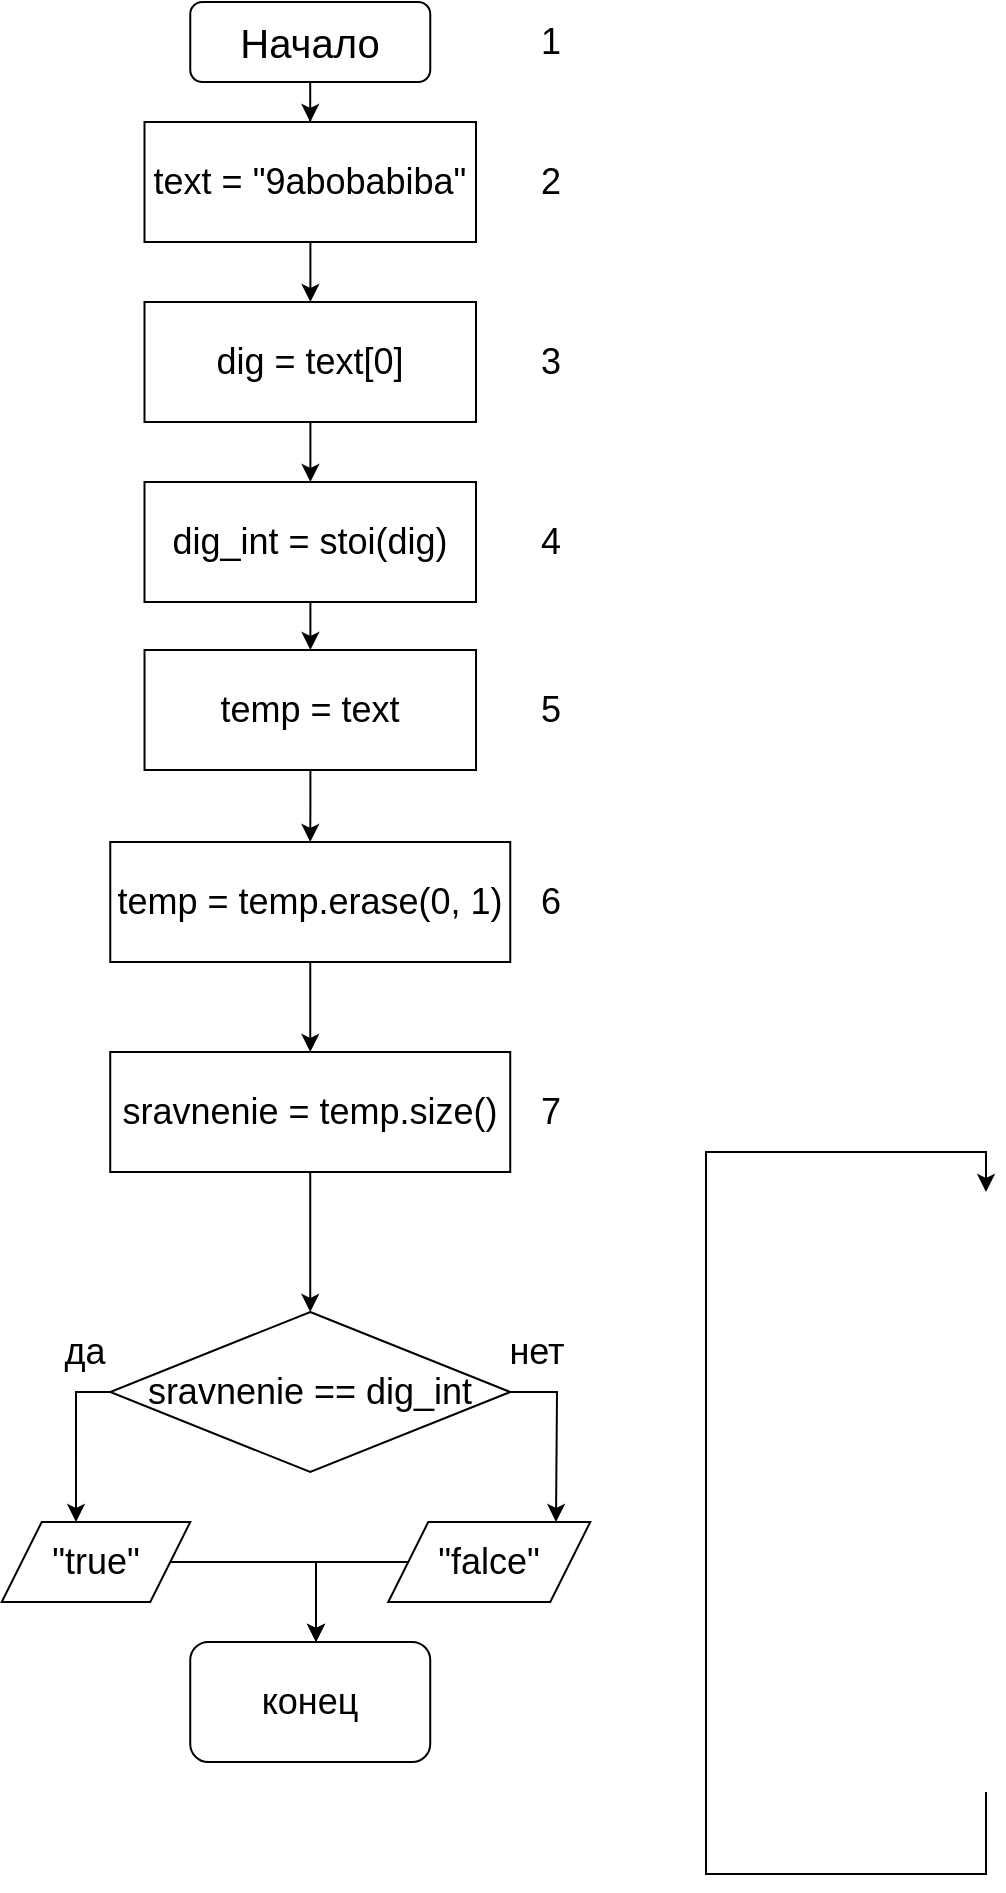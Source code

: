 <mxfile version="15.9.6" type="github"><diagram id="C5RBs43oDa-KdzZeNtuy" name="Page-1"><mxGraphModel dx="715" dy="1816" grid="1" gridSize="20" guides="1" tooltips="1" connect="1" arrows="1" fold="1" page="1" pageScale="1" pageWidth="827" pageHeight="1169" math="0" shadow="0"><root><mxCell id="WIyWlLk6GJQsqaUBKTNV-0"/><mxCell id="WIyWlLk6GJQsqaUBKTNV-1" parent="WIyWlLk6GJQsqaUBKTNV-0"/><mxCell id="6rxGdcta7ztDB5Gd1GuF-165" value="" style="edgeStyle=orthogonalEdgeStyle;rounded=0;orthogonalLoop=1;jettySize=auto;html=1;fontSize=14;entryX=0.5;entryY=0;entryDx=0;entryDy=0;" parent="WIyWlLk6GJQsqaUBKTNV-1" source="6rxGdcta7ztDB5Gd1GuF-166" target="daI0AMhPsT-8VJa9p6D3-0" edge="1"><mxGeometry relative="1" as="geometry"><mxPoint x="1168.571" y="60" as="targetPoint"/></mxGeometry></mxCell><mxCell id="6rxGdcta7ztDB5Gd1GuF-166" value="&lt;font style=&quot;font-size: 20px&quot;&gt;Начало&lt;/font&gt;" style="rounded=1;whiteSpace=wrap;html=1;fontSize=12;glass=0;strokeWidth=1;shadow=0;" parent="WIyWlLk6GJQsqaUBKTNV-1" vertex="1"><mxGeometry x="1117.13" width="120" height="40" as="geometry"/></mxCell><mxCell id="41D5uZGfCWX0jDAvpGkn-51" value="" style="edgeStyle=orthogonalEdgeStyle;rounded=0;orthogonalLoop=1;jettySize=auto;html=1;" parent="WIyWlLk6GJQsqaUBKTNV-1" target="41D5uZGfCWX0jDAvpGkn-42" edge="1"><mxGeometry relative="1" as="geometry"><mxPoint x="1515" y="595" as="targetPoint"/><Array as="points"><mxPoint x="1515" y="936"/><mxPoint x="1375" y="936"/><mxPoint x="1375" y="575"/><mxPoint x="1515" y="575"/></Array><mxPoint x="1515.0" y="895" as="sourcePoint"/></mxGeometry></mxCell><mxCell id="daI0AMhPsT-8VJa9p6D3-3" value="" style="edgeStyle=orthogonalEdgeStyle;rounded=0;orthogonalLoop=1;jettySize=auto;html=1;fontSize=18;" edge="1" parent="WIyWlLk6GJQsqaUBKTNV-1" source="daI0AMhPsT-8VJa9p6D3-0" target="daI0AMhPsT-8VJa9p6D3-2"><mxGeometry relative="1" as="geometry"/></mxCell><mxCell id="daI0AMhPsT-8VJa9p6D3-0" value="&lt;font style=&quot;font-size: 18px&quot;&gt;text = &quot;9abobabiba&quot;&lt;br&gt;&lt;/font&gt;" style="whiteSpace=wrap;html=1;" vertex="1" parent="WIyWlLk6GJQsqaUBKTNV-1"><mxGeometry x="1094.25" y="60" width="165.75" height="60" as="geometry"/></mxCell><mxCell id="daI0AMhPsT-8VJa9p6D3-1" value="2" style="text;html=1;align=center;verticalAlign=middle;resizable=0;points=[];autosize=1;strokeColor=none;fillColor=none;fontSize=18;" vertex="1" parent="WIyWlLk6GJQsqaUBKTNV-1"><mxGeometry x="1277.13" y="70" width="40" height="40" as="geometry"/></mxCell><mxCell id="daI0AMhPsT-8VJa9p6D3-8" value="" style="edgeStyle=orthogonalEdgeStyle;rounded=0;orthogonalLoop=1;jettySize=auto;html=1;fontSize=18;" edge="1" parent="WIyWlLk6GJQsqaUBKTNV-1" source="daI0AMhPsT-8VJa9p6D3-2" target="daI0AMhPsT-8VJa9p6D3-7"><mxGeometry relative="1" as="geometry"/></mxCell><mxCell id="daI0AMhPsT-8VJa9p6D3-2" value="&lt;font style=&quot;font-size: 18px&quot;&gt;dig = text[0]&lt;br&gt;&lt;/font&gt;" style="whiteSpace=wrap;html=1;" vertex="1" parent="WIyWlLk6GJQsqaUBKTNV-1"><mxGeometry x="1094.25" y="150" width="165.75" height="60" as="geometry"/></mxCell><mxCell id="daI0AMhPsT-8VJa9p6D3-5" value="1" style="text;html=1;align=center;verticalAlign=middle;resizable=0;points=[];autosize=1;strokeColor=none;fillColor=none;fontSize=18;" vertex="1" parent="WIyWlLk6GJQsqaUBKTNV-1"><mxGeometry x="1277.13" width="40" height="40" as="geometry"/></mxCell><mxCell id="daI0AMhPsT-8VJa9p6D3-6" value="3" style="text;html=1;align=center;verticalAlign=middle;resizable=0;points=[];autosize=1;strokeColor=none;fillColor=none;fontSize=18;" vertex="1" parent="WIyWlLk6GJQsqaUBKTNV-1"><mxGeometry x="1277.13" y="160" width="40" height="40" as="geometry"/></mxCell><mxCell id="daI0AMhPsT-8VJa9p6D3-11" value="" style="edgeStyle=orthogonalEdgeStyle;rounded=0;orthogonalLoop=1;jettySize=auto;html=1;fontSize=18;" edge="1" parent="WIyWlLk6GJQsqaUBKTNV-1" source="daI0AMhPsT-8VJa9p6D3-7" target="daI0AMhPsT-8VJa9p6D3-10"><mxGeometry relative="1" as="geometry"/></mxCell><mxCell id="daI0AMhPsT-8VJa9p6D3-7" value="&lt;font style=&quot;font-size: 18px&quot;&gt;dig_int = stoi(dig)&lt;br&gt;&lt;/font&gt;" style="whiteSpace=wrap;html=1;" vertex="1" parent="WIyWlLk6GJQsqaUBKTNV-1"><mxGeometry x="1094.25" y="240" width="165.75" height="60" as="geometry"/></mxCell><mxCell id="daI0AMhPsT-8VJa9p6D3-9" value="4" style="text;html=1;align=center;verticalAlign=middle;resizable=0;points=[];autosize=1;strokeColor=none;fillColor=none;fontSize=18;" vertex="1" parent="WIyWlLk6GJQsqaUBKTNV-1"><mxGeometry x="1277.13" y="250" width="40" height="40" as="geometry"/></mxCell><mxCell id="daI0AMhPsT-8VJa9p6D3-14" value="" style="edgeStyle=orthogonalEdgeStyle;rounded=0;orthogonalLoop=1;jettySize=auto;html=1;fontSize=18;" edge="1" parent="WIyWlLk6GJQsqaUBKTNV-1" source="daI0AMhPsT-8VJa9p6D3-10" target="daI0AMhPsT-8VJa9p6D3-13"><mxGeometry relative="1" as="geometry"/></mxCell><mxCell id="daI0AMhPsT-8VJa9p6D3-10" value="&lt;font style=&quot;font-size: 18px&quot;&gt;temp = text&lt;br&gt;&lt;/font&gt;" style="whiteSpace=wrap;html=1;" vertex="1" parent="WIyWlLk6GJQsqaUBKTNV-1"><mxGeometry x="1094.26" y="324" width="165.75" height="60" as="geometry"/></mxCell><mxCell id="daI0AMhPsT-8VJa9p6D3-12" value="5" style="text;html=1;align=center;verticalAlign=middle;resizable=0;points=[];autosize=1;strokeColor=none;fillColor=none;fontSize=18;" vertex="1" parent="WIyWlLk6GJQsqaUBKTNV-1"><mxGeometry x="1277.13" y="334" width="40" height="40" as="geometry"/></mxCell><mxCell id="daI0AMhPsT-8VJa9p6D3-17" value="" style="edgeStyle=orthogonalEdgeStyle;rounded=0;orthogonalLoop=1;jettySize=auto;html=1;fontSize=18;" edge="1" parent="WIyWlLk6GJQsqaUBKTNV-1" source="daI0AMhPsT-8VJa9p6D3-13" target="daI0AMhPsT-8VJa9p6D3-16"><mxGeometry relative="1" as="geometry"/></mxCell><mxCell id="daI0AMhPsT-8VJa9p6D3-13" value="&lt;font style=&quot;font-size: 18px&quot;&gt;temp = temp.erase(0, 1)&lt;br&gt;&lt;/font&gt;" style="whiteSpace=wrap;html=1;" vertex="1" parent="WIyWlLk6GJQsqaUBKTNV-1"><mxGeometry x="1077.13" y="420" width="200" height="60" as="geometry"/></mxCell><mxCell id="daI0AMhPsT-8VJa9p6D3-15" value="6" style="text;html=1;align=center;verticalAlign=middle;resizable=0;points=[];autosize=1;strokeColor=none;fillColor=none;fontSize=18;" vertex="1" parent="WIyWlLk6GJQsqaUBKTNV-1"><mxGeometry x="1277.13" y="430" width="40" height="40" as="geometry"/></mxCell><mxCell id="daI0AMhPsT-8VJa9p6D3-20" value="" style="edgeStyle=orthogonalEdgeStyle;rounded=0;orthogonalLoop=1;jettySize=auto;html=1;fontSize=18;" edge="1" parent="WIyWlLk6GJQsqaUBKTNV-1" source="daI0AMhPsT-8VJa9p6D3-16" target="daI0AMhPsT-8VJa9p6D3-19"><mxGeometry relative="1" as="geometry"/></mxCell><mxCell id="daI0AMhPsT-8VJa9p6D3-16" value="&lt;font style=&quot;font-size: 18px&quot;&gt;sravnenie = temp.size()&lt;br&gt;&lt;/font&gt;" style="whiteSpace=wrap;html=1;" vertex="1" parent="WIyWlLk6GJQsqaUBKTNV-1"><mxGeometry x="1077.12" y="525" width="200" height="60" as="geometry"/></mxCell><mxCell id="daI0AMhPsT-8VJa9p6D3-18" value="7" style="text;html=1;align=center;verticalAlign=middle;resizable=0;points=[];autosize=1;strokeColor=none;fillColor=none;fontSize=18;" vertex="1" parent="WIyWlLk6GJQsqaUBKTNV-1"><mxGeometry x="1277.13" y="535" width="40" height="40" as="geometry"/></mxCell><mxCell id="daI0AMhPsT-8VJa9p6D3-21" style="edgeStyle=orthogonalEdgeStyle;rounded=0;orthogonalLoop=1;jettySize=auto;html=1;fontSize=18;" edge="1" parent="WIyWlLk6GJQsqaUBKTNV-1" source="daI0AMhPsT-8VJa9p6D3-19"><mxGeometry relative="1" as="geometry"><mxPoint x="1300" y="760" as="targetPoint"/></mxGeometry></mxCell><mxCell id="daI0AMhPsT-8VJa9p6D3-25" style="edgeStyle=orthogonalEdgeStyle;rounded=0;orthogonalLoop=1;jettySize=auto;html=1;entryX=0.394;entryY=0;entryDx=0;entryDy=0;entryPerimeter=0;fontSize=18;" edge="1" parent="WIyWlLk6GJQsqaUBKTNV-1" source="daI0AMhPsT-8VJa9p6D3-19" target="daI0AMhPsT-8VJa9p6D3-23"><mxGeometry relative="1" as="geometry"><Array as="points"><mxPoint x="1060" y="695"/></Array></mxGeometry></mxCell><mxCell id="daI0AMhPsT-8VJa9p6D3-19" value="&lt;font style=&quot;font-size: 18px&quot;&gt;sravnenie == dig_int&lt;/font&gt;" style="rhombus;whiteSpace=wrap;html=1;" vertex="1" parent="WIyWlLk6GJQsqaUBKTNV-1"><mxGeometry x="1077.12" y="655" width="200" height="80" as="geometry"/></mxCell><mxCell id="daI0AMhPsT-8VJa9p6D3-28" value="" style="edgeStyle=orthogonalEdgeStyle;rounded=0;orthogonalLoop=1;jettySize=auto;html=1;fontSize=18;" edge="1" parent="WIyWlLk6GJQsqaUBKTNV-1" source="daI0AMhPsT-8VJa9p6D3-23"><mxGeometry relative="1" as="geometry"><mxPoint x="1180" y="820" as="targetPoint"/><Array as="points"><mxPoint x="1180" y="780"/><mxPoint x="1180" y="820"/></Array></mxGeometry></mxCell><mxCell id="daI0AMhPsT-8VJa9p6D3-23" value="&quot;true&quot;" style="shape=parallelogram;perimeter=parallelogramPerimeter;whiteSpace=wrap;html=1;fixedSize=1;fontSize=18;" vertex="1" parent="WIyWlLk6GJQsqaUBKTNV-1"><mxGeometry x="1022.87" y="760" width="94.26" height="40" as="geometry"/></mxCell><mxCell id="daI0AMhPsT-8VJa9p6D3-29" value="" style="edgeStyle=orthogonalEdgeStyle;rounded=0;orthogonalLoop=1;jettySize=auto;html=1;fontSize=18;" edge="1" parent="WIyWlLk6GJQsqaUBKTNV-1" source="daI0AMhPsT-8VJa9p6D3-24"><mxGeometry relative="1" as="geometry"><mxPoint x="1180" y="820" as="targetPoint"/><Array as="points"><mxPoint x="1180" y="780"/><mxPoint x="1180" y="820"/></Array></mxGeometry></mxCell><mxCell id="daI0AMhPsT-8VJa9p6D3-24" value="&quot;falce&quot;" style="shape=parallelogram;perimeter=parallelogramPerimeter;whiteSpace=wrap;html=1;fixedSize=1;fontSize=18;" vertex="1" parent="WIyWlLk6GJQsqaUBKTNV-1"><mxGeometry x="1216.13" y="760" width="101" height="40" as="geometry"/></mxCell><mxCell id="daI0AMhPsT-8VJa9p6D3-26" value="нет" style="text;html=1;align=center;verticalAlign=middle;resizable=0;points=[];autosize=1;strokeColor=none;fillColor=none;fontSize=18;" vertex="1" parent="WIyWlLk6GJQsqaUBKTNV-1"><mxGeometry x="1260" y="655" width="60" height="40" as="geometry"/></mxCell><mxCell id="daI0AMhPsT-8VJa9p6D3-27" value="да" style="text;html=1;align=center;verticalAlign=middle;resizable=0;points=[];autosize=1;strokeColor=none;fillColor=none;fontSize=18;" vertex="1" parent="WIyWlLk6GJQsqaUBKTNV-1"><mxGeometry x="1034.25" y="655" width="60" height="40" as="geometry"/></mxCell><mxCell id="daI0AMhPsT-8VJa9p6D3-30" value="конец" style="rounded=1;whiteSpace=wrap;html=1;fontSize=18;" vertex="1" parent="WIyWlLk6GJQsqaUBKTNV-1"><mxGeometry x="1117.12" y="820" width="120" height="60" as="geometry"/></mxCell></root></mxGraphModel></diagram></mxfile>